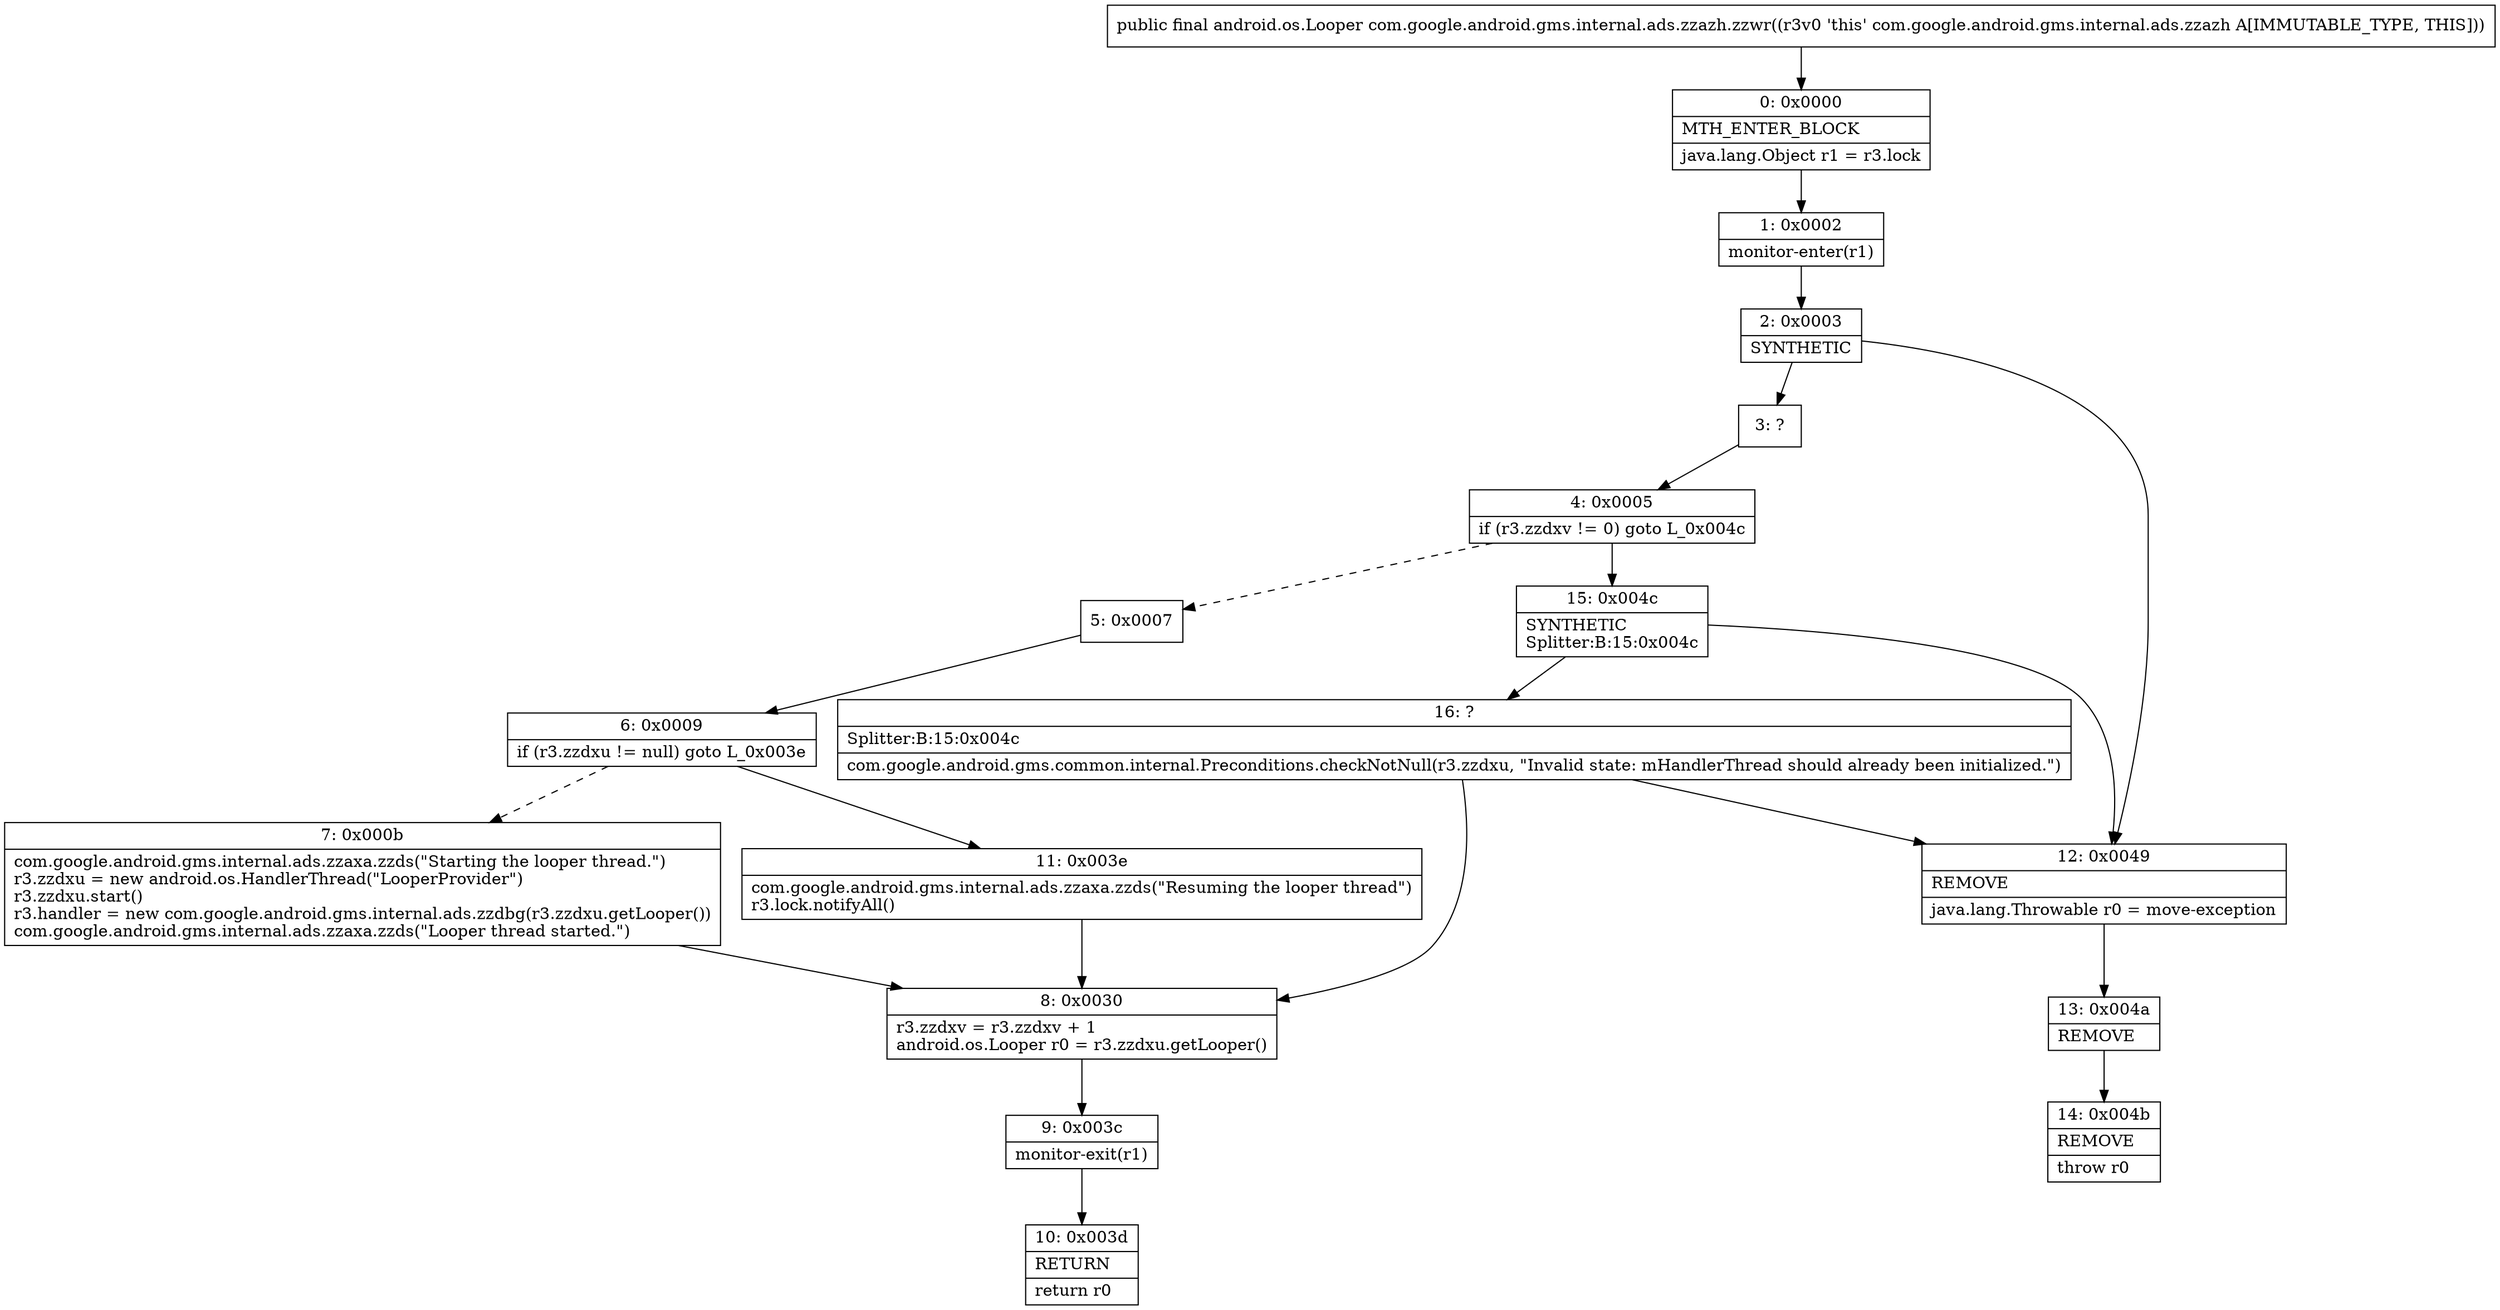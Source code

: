 digraph "CFG forcom.google.android.gms.internal.ads.zzazh.zzwr()Landroid\/os\/Looper;" {
Node_0 [shape=record,label="{0\:\ 0x0000|MTH_ENTER_BLOCK\l|java.lang.Object r1 = r3.lock\l}"];
Node_1 [shape=record,label="{1\:\ 0x0002|monitor\-enter(r1)\l}"];
Node_2 [shape=record,label="{2\:\ 0x0003|SYNTHETIC\l}"];
Node_3 [shape=record,label="{3\:\ ?}"];
Node_4 [shape=record,label="{4\:\ 0x0005|if (r3.zzdxv != 0) goto L_0x004c\l}"];
Node_5 [shape=record,label="{5\:\ 0x0007}"];
Node_6 [shape=record,label="{6\:\ 0x0009|if (r3.zzdxu != null) goto L_0x003e\l}"];
Node_7 [shape=record,label="{7\:\ 0x000b|com.google.android.gms.internal.ads.zzaxa.zzds(\"Starting the looper thread.\")\lr3.zzdxu = new android.os.HandlerThread(\"LooperProvider\")\lr3.zzdxu.start()\lr3.handler = new com.google.android.gms.internal.ads.zzdbg(r3.zzdxu.getLooper())\lcom.google.android.gms.internal.ads.zzaxa.zzds(\"Looper thread started.\")\l}"];
Node_8 [shape=record,label="{8\:\ 0x0030|r3.zzdxv = r3.zzdxv + 1\landroid.os.Looper r0 = r3.zzdxu.getLooper()\l}"];
Node_9 [shape=record,label="{9\:\ 0x003c|monitor\-exit(r1)\l}"];
Node_10 [shape=record,label="{10\:\ 0x003d|RETURN\l|return r0\l}"];
Node_11 [shape=record,label="{11\:\ 0x003e|com.google.android.gms.internal.ads.zzaxa.zzds(\"Resuming the looper thread\")\lr3.lock.notifyAll()\l}"];
Node_12 [shape=record,label="{12\:\ 0x0049|REMOVE\l|java.lang.Throwable r0 = move\-exception\l}"];
Node_13 [shape=record,label="{13\:\ 0x004a|REMOVE\l}"];
Node_14 [shape=record,label="{14\:\ 0x004b|REMOVE\l|throw r0\l}"];
Node_15 [shape=record,label="{15\:\ 0x004c|SYNTHETIC\lSplitter:B:15:0x004c\l}"];
Node_16 [shape=record,label="{16\:\ ?|Splitter:B:15:0x004c\l|com.google.android.gms.common.internal.Preconditions.checkNotNull(r3.zzdxu, \"Invalid state: mHandlerThread should already been initialized.\")\l}"];
MethodNode[shape=record,label="{public final android.os.Looper com.google.android.gms.internal.ads.zzazh.zzwr((r3v0 'this' com.google.android.gms.internal.ads.zzazh A[IMMUTABLE_TYPE, THIS])) }"];
MethodNode -> Node_0;
Node_0 -> Node_1;
Node_1 -> Node_2;
Node_2 -> Node_3;
Node_2 -> Node_12;
Node_3 -> Node_4;
Node_4 -> Node_5[style=dashed];
Node_4 -> Node_15;
Node_5 -> Node_6;
Node_6 -> Node_7[style=dashed];
Node_6 -> Node_11;
Node_7 -> Node_8;
Node_8 -> Node_9;
Node_9 -> Node_10;
Node_11 -> Node_8;
Node_12 -> Node_13;
Node_13 -> Node_14;
Node_15 -> Node_16;
Node_15 -> Node_12;
Node_16 -> Node_12;
Node_16 -> Node_8;
}

